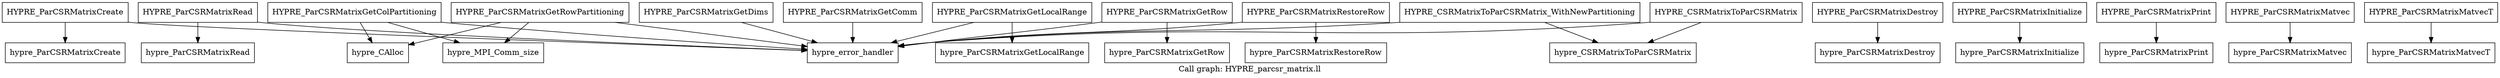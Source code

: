 digraph "Call graph: HYPRE_parcsr_matrix.ll" {
	label="Call graph: HYPRE_parcsr_matrix.ll";

	Node0x55662028e9c0 [shape=record,label="{hypre_error_handler}"];
	Node0x55662028cb40 [shape=record,label="{HYPRE_ParCSRMatrixCreate}"];
	Node0x55662028cb40 -> Node0x55662028e9c0;
	Node0x55662028cb40 -> Node0x55662028f640;
	Node0x55662028f640 [shape=record,label="{hypre_ParCSRMatrixCreate}"];
	Node0x5566202900c0 [shape=record,label="{HYPRE_ParCSRMatrixDestroy}"];
	Node0x5566202900c0 -> Node0x556620290c20;
	Node0x556620290c20 [shape=record,label="{hypre_ParCSRMatrixDestroy}"];
	Node0x556620293af0 [shape=record,label="{HYPRE_ParCSRMatrixInitialize}"];
	Node0x556620293af0 -> Node0x556620294950;
	Node0x556620294950 [shape=record,label="{hypre_ParCSRMatrixInitialize}"];
	Node0x556620297ad0 [shape=record,label="{HYPRE_ParCSRMatrixRead}"];
	Node0x556620297ad0 -> Node0x55662028e9c0;
	Node0x556620297ad0 -> Node0x556620299500;
	Node0x556620299500 [shape=record,label="{hypre_ParCSRMatrixRead}"];
	Node0x55662029bdd0 [shape=record,label="{HYPRE_ParCSRMatrixPrint}"];
	Node0x55662029bdd0 -> Node0x55662029c990;
	Node0x55662029c990 [shape=record,label="{hypre_ParCSRMatrixPrint}"];
	Node0x5566202a0310 [shape=record,label="{HYPRE_ParCSRMatrixGetComm}"];
	Node0x5566202a0310 -> Node0x55662028e9c0;
	Node0x5566202a1350 [shape=record,label="{HYPRE_ParCSRMatrixGetDims}"];
	Node0x5566202a1350 -> Node0x55662028e9c0;
	Node0x5566202a2cb0 [shape=record,label="{HYPRE_ParCSRMatrixGetRowPartitioning}"];
	Node0x5566202a2cb0 -> Node0x55662028e9c0;
	Node0x5566202a2cb0 -> Node0x5566202a3df0;
	Node0x5566202a2cb0 -> Node0x556620295ce0;
	Node0x5566202a3df0 [shape=record,label="{hypre_MPI_Comm_size}"];
	Node0x556620295ce0 [shape=record,label="{hypre_CAlloc}"];
	Node0x5566202a6e80 [shape=record,label="{HYPRE_ParCSRMatrixGetColPartitioning}"];
	Node0x5566202a6e80 -> Node0x55662028e9c0;
	Node0x5566202a6e80 -> Node0x5566202a3df0;
	Node0x5566202a6e80 -> Node0x556620295ce0;
	Node0x5566202b1380 [shape=record,label="{HYPRE_ParCSRMatrixGetLocalRange}"];
	Node0x5566202b1380 -> Node0x55662028e9c0;
	Node0x5566202b1380 -> Node0x5566202b1400;
	Node0x5566202b1400 [shape=record,label="{hypre_ParCSRMatrixGetLocalRange}"];
	Node0x5566202b1480 [shape=record,label="{HYPRE_ParCSRMatrixGetRow}"];
	Node0x5566202b1480 -> Node0x55662028e9c0;
	Node0x5566202b1480 -> Node0x5566202b1530;
	Node0x5566202b1530 [shape=record,label="{hypre_ParCSRMatrixGetRow}"];
	Node0x5566202b15b0 [shape=record,label="{HYPRE_ParCSRMatrixRestoreRow}"];
	Node0x5566202b15b0 -> Node0x55662028e9c0;
	Node0x5566202b15b0 -> Node0x5566202b1660;
	Node0x5566202b1660 [shape=record,label="{hypre_ParCSRMatrixRestoreRow}"];
	Node0x5566202b16e0 [shape=record,label="{HYPRE_CSRMatrixToParCSRMatrix}"];
	Node0x5566202b16e0 -> Node0x55662028e9c0;
	Node0x5566202b16e0 -> Node0x5566202b1790;
	Node0x5566202b1790 [shape=record,label="{hypre_CSRMatrixToParCSRMatrix}"];
	Node0x5566202b1810 [shape=record,label="{HYPRE_CSRMatrixToParCSRMatrix_WithNewPartitioning}"];
	Node0x5566202b1810 -> Node0x55662028e9c0;
	Node0x5566202b1810 -> Node0x5566202b1790;
	Node0x5566202b1920 [shape=record,label="{HYPRE_ParCSRMatrixMatvec}"];
	Node0x5566202b1920 -> Node0x5566202b19a0;
	Node0x5566202b19a0 [shape=record,label="{hypre_ParCSRMatrixMatvec}"];
	Node0x5566202b1a50 [shape=record,label="{HYPRE_ParCSRMatrixMatvecT}"];
	Node0x5566202b1a50 -> Node0x5566202b1ad0;
	Node0x5566202b1ad0 [shape=record,label="{hypre_ParCSRMatrixMatvecT}"];
}
